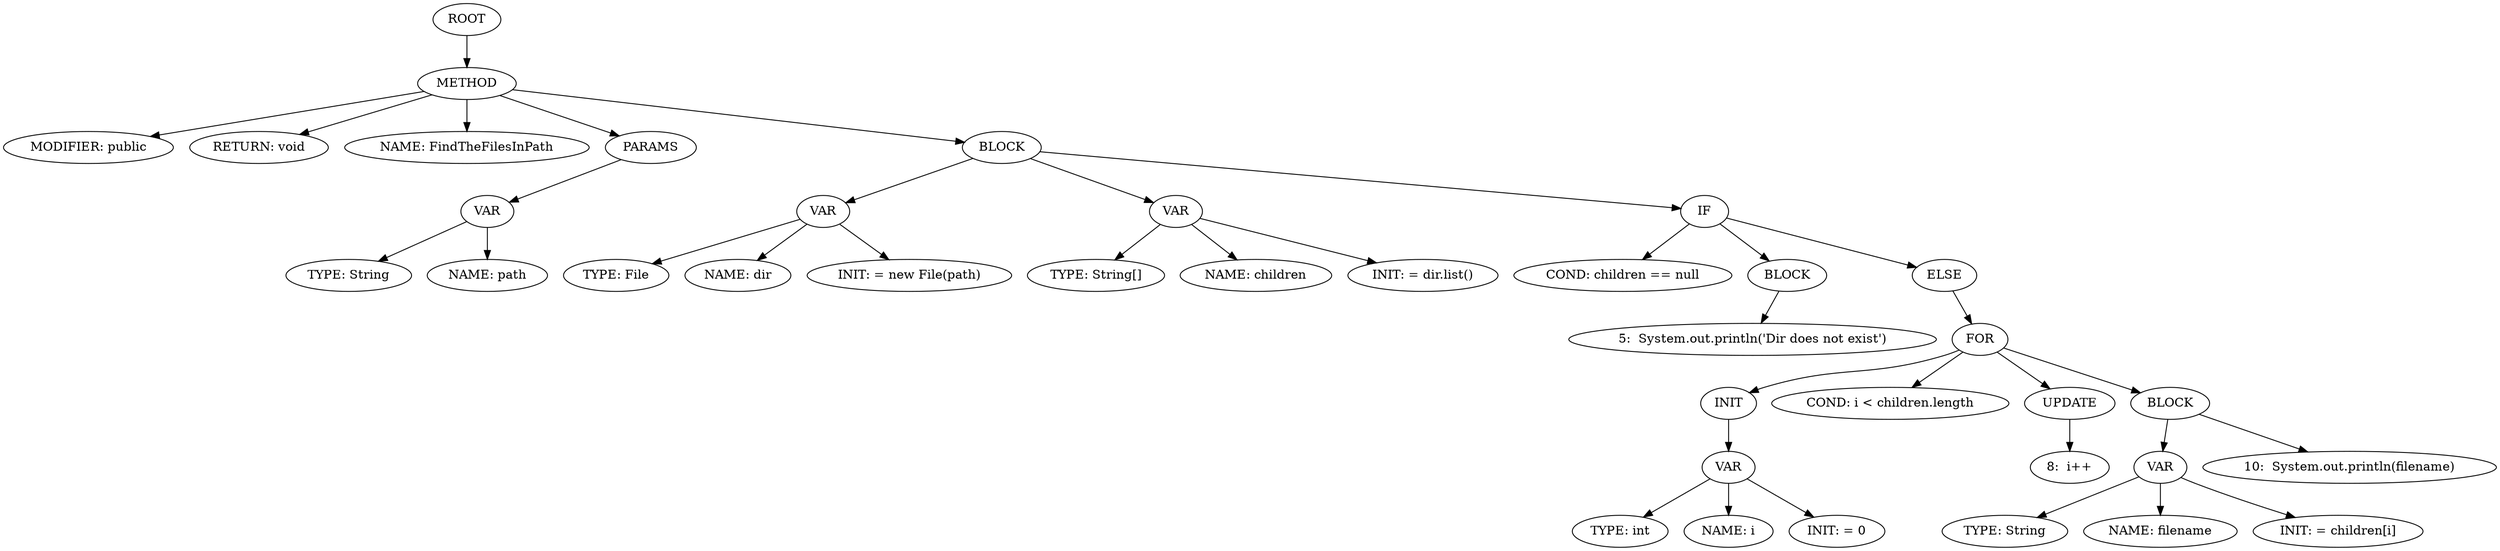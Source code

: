 digraph FindTheFiles_AST {
  // graph-vertices
  n1  [label="ROOT"];
  n5  [label="METHOD"];
  n6  [label="MODIFIER: public"];
  n7  [label="RETURN: void"];
  n8  [label="NAME: FindTheFilesInPath"];
  n9  [label="PARAMS"];
  n10  [label="VAR"];
  n11  [label="TYPE: String"];
  n12  [label="NAME: path"];
  n13  [label="BLOCK"];
  n14  [label="VAR"];
  n15  [label="TYPE: File"];
  n16  [label="NAME: dir"];
  n17  [label="INIT: = new File(path)"];
  n18  [label="VAR"];
  n19  [label="TYPE: String[]"];
  n20  [label="NAME: children"];
  n21  [label="INIT: = dir.list()"];
  n22  [label="IF"];
  n23  [label="COND: children == null"];
  n24  [label="BLOCK"];
  n25  [label="5:  System.out.println('Dir does not exist')"];
  n26  [label="ELSE"];
  n27  [label="FOR"];
  n28  [label="INIT"];
  n29  [label="VAR"];
  n30  [label="TYPE: int"];
  n31  [label="NAME: i"];
  n32  [label="INIT: = 0"];
  n33  [label="COND: i < children.length"];
  n34  [label="UPDATE"];
  n35  [label="8:  i++"];
  n36  [label="BLOCK"];
  n37  [label="VAR"];
  n38  [label="TYPE: String"];
  n39  [label="NAME: filename"];
  n40  [label="INIT: = children[i]"];
  n41  [label="10:  System.out.println(filename)"];
  // graph-edges
  n1 -> n5;
  n5 -> n6;
  n5 -> n7;
  n5 -> n8;
  n5 -> n9;
  n9 -> n10;
  n10 -> n11;
  n10 -> n12;
  n5 -> n13;
  n13 -> n14;
  n14 -> n15;
  n14 -> n16;
  n14 -> n17;
  n13 -> n18;
  n18 -> n19;
  n18 -> n20;
  n18 -> n21;
  n13 -> n22;
  n22 -> n23;
  n22 -> n24;
  n24 -> n25;
  n22 -> n26;
  n26 -> n27;
  n27 -> n28;
  n28 -> n29;
  n29 -> n30;
  n29 -> n31;
  n29 -> n32;
  n27 -> n33;
  n27 -> n34;
  n34 -> n35;
  n27 -> n36;
  n36 -> n37;
  n37 -> n38;
  n37 -> n39;
  n37 -> n40;
  n36 -> n41;
  // end-of-graph
}
